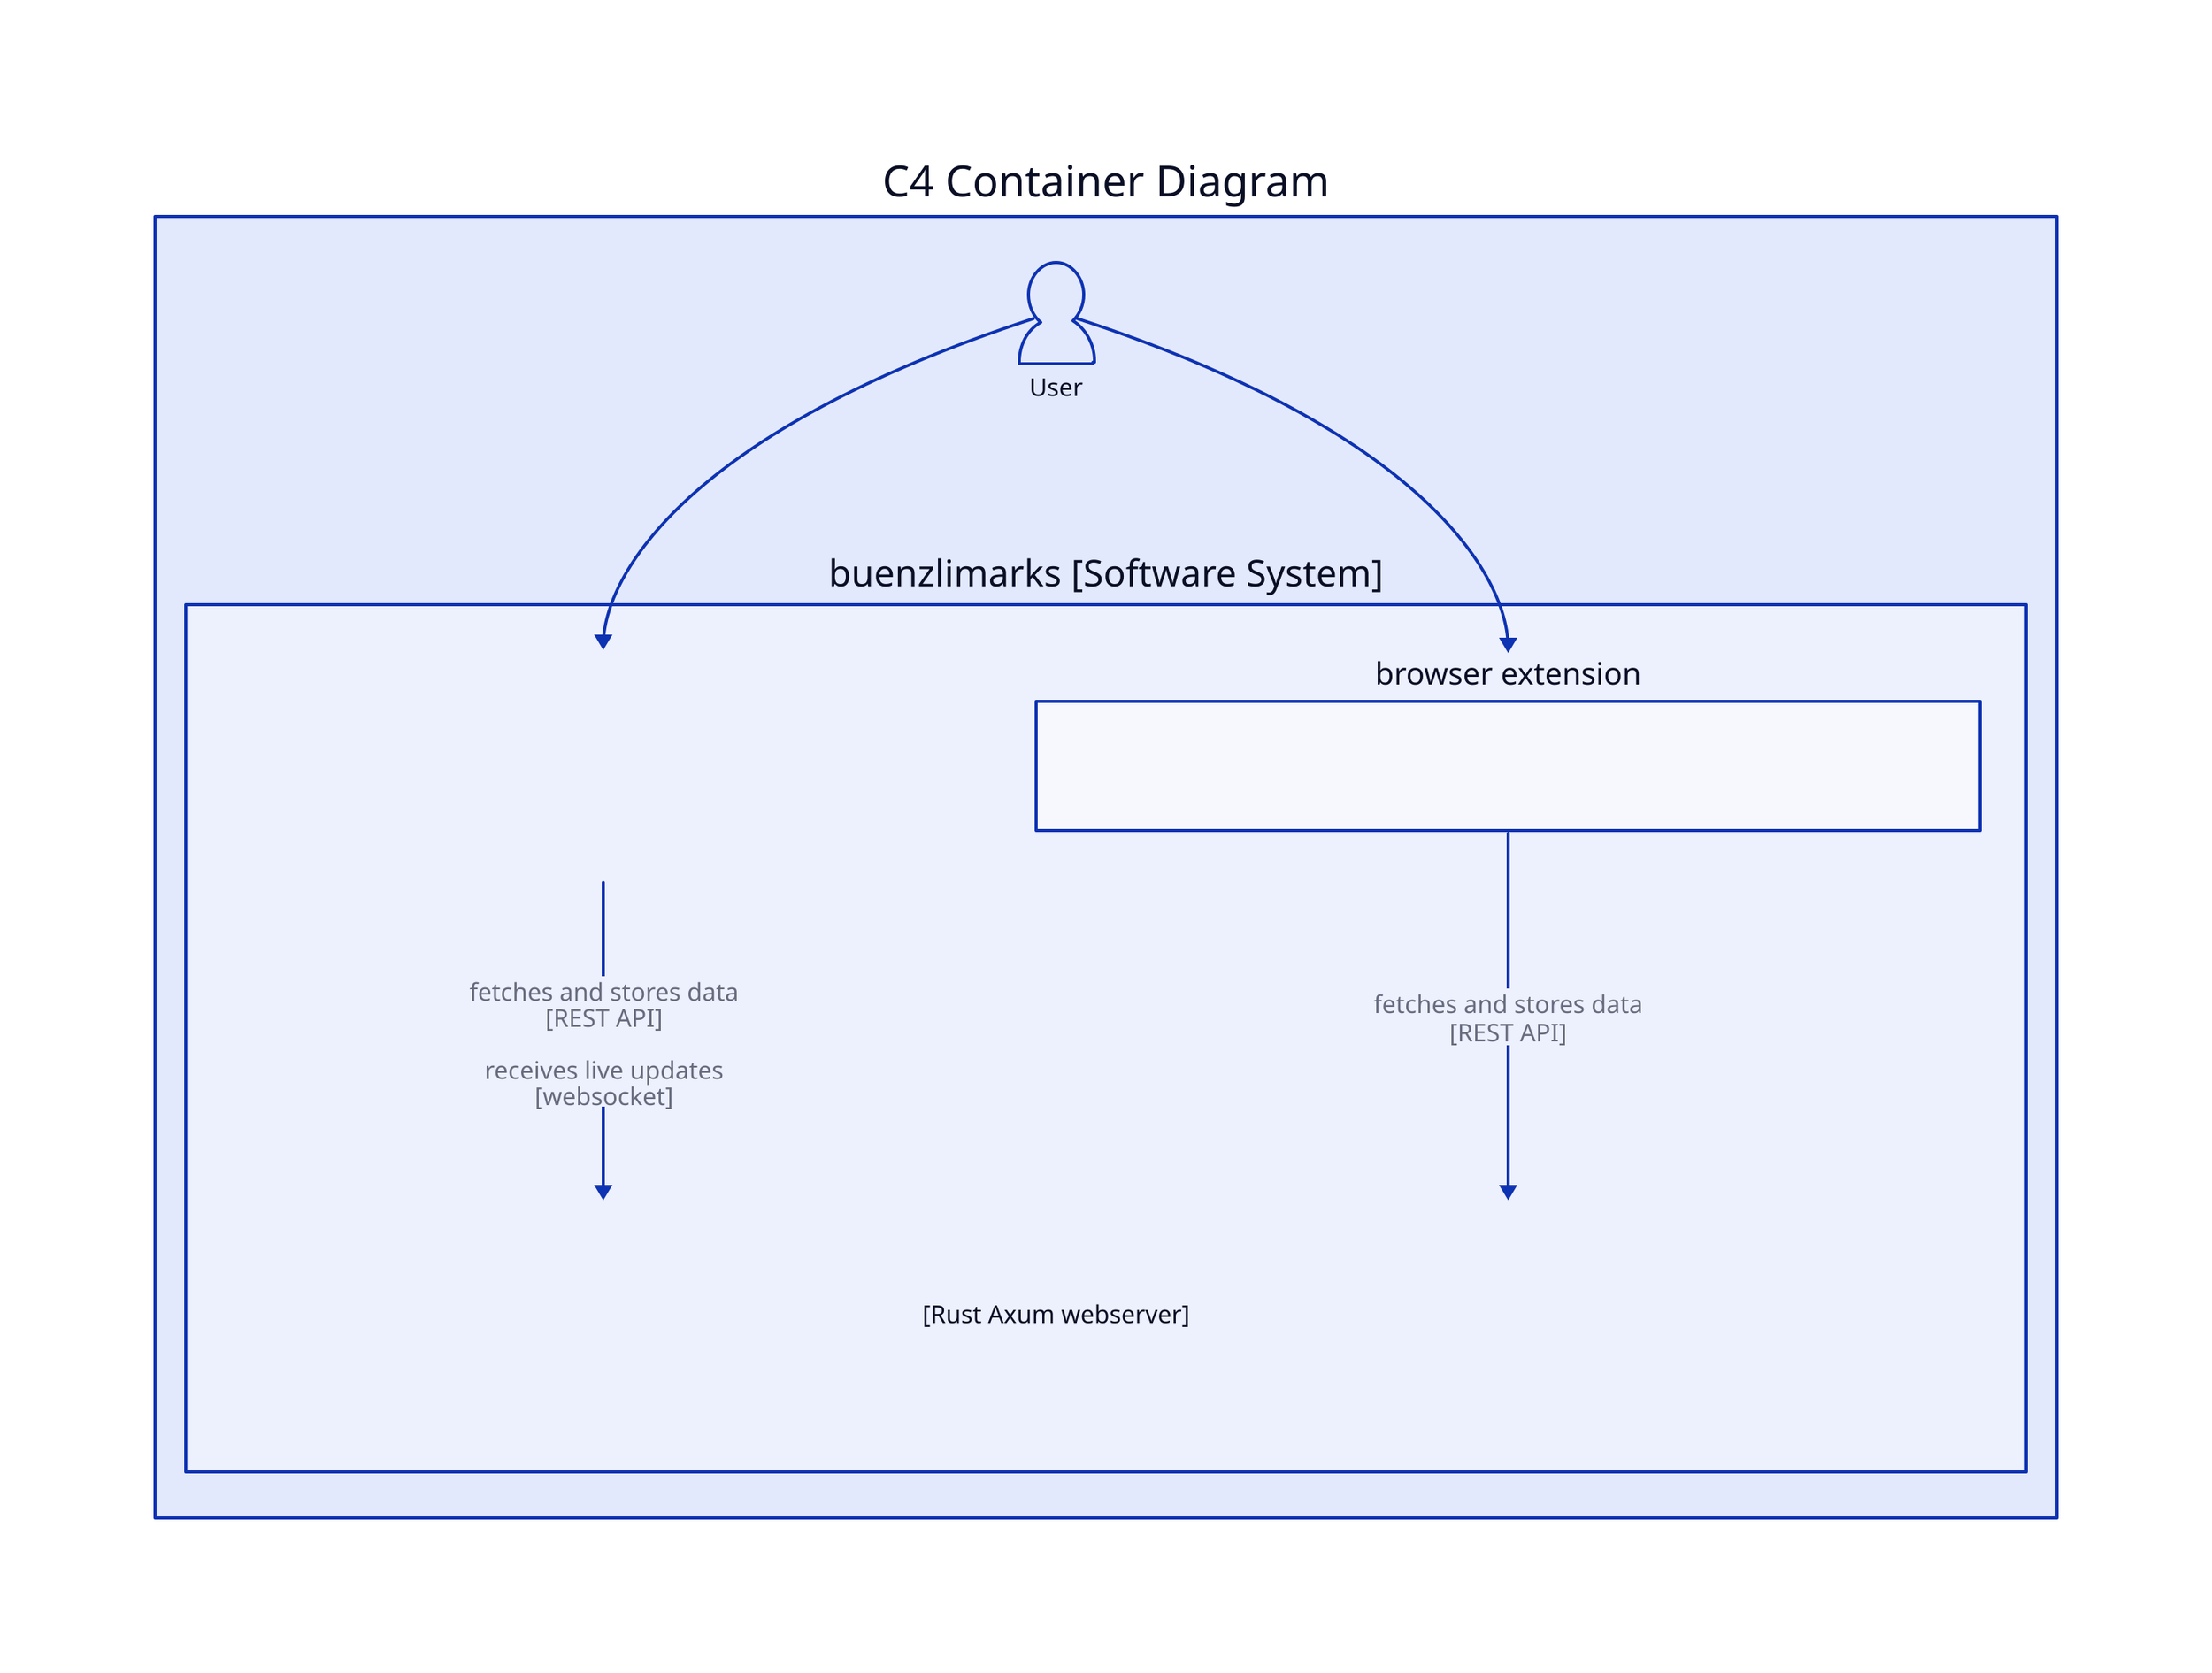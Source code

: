C4 Container Diagram: {
  user: User
  user.shape: person

  user -> buenzlimarks.web app
  user -> buenzlimarks.browser extension

  buenzlimarks: {
    label: "buenzlimarks [Software System]"

    web app: {
      label: |md
        web app
        [SolidJS SPA]
      |
      description: {
        shape: text
        label: |md
          displays and manages
          stored bookmarks,
          fully features GUI app
        |
      }
    }
    browser extension.description: {
      shape: text
      label: |md
        provides often used features
        anywhere in the browser,
        e.g. adding a new bookmark
      |
    }

    web app -> api server: |md
      fetches and stores data
      [REST API]

      receives live updates
      [websocket]
    |
    browser extension -> api server: |md
    fetches and stores data
    [REST API]
  |

    api server: {
      label: |md
        web app
      |
      description: {
        shape: text
        label: "[Rust Axum webserver]"
      }
    }
  }
}
